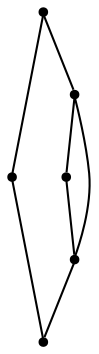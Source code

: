 graph {
  node [shape=point,comment="{\"directed\":false,\"doi\":\"10.1007/978-3-030-92931-2_8\",\"figure\":\"1 (3)\"}"]

  v0 [pos="1034.102255211333,357.8234956812479"]
  v1 [pos="1047.996133713072,246.66976028773615"]
  v2 [pos="916.4959853864024,325.5563301112237"]
  v3 [pos="799.0564443926753,364.52029140486013"]
  v4 [pos="850.1520907843956,288.9509615003726"]
  v5 [pos="718.343602220309,246.3238435349498"]

  v0 -- v1 [id="-1",pos="1034.102255211333,357.8234956812479 1047.996133713072,246.66976028773615 1047.996133713072,246.66976028773615 1047.996133713072,246.66976028773615"]
  v2 -- v0 [id="-2",pos="916.4959853864024,325.5563301112237 1034.102255211333,357.8234956812479 1034.102255211333,357.8234956812479 1034.102255211333,357.8234956812479"]
  v2 -- v3 [id="-3",pos="916.4959853864024,325.5563301112237 799.0564443926753,364.52029140486013 799.0564443926753,364.52029140486013 799.0564443926753,364.52029140486013"]
  v4 -- v5 [id="-4",pos="850.1520907843956,288.9509615003726 718.343602220309,246.3238435349498 718.343602220309,246.3238435349498 718.343602220309,246.3238435349498"]
  v3 -- v5 [id="-5",pos="799.0564443926753,364.52029140486013 718.343602220309,246.3238435349498 718.343602220309,246.3238435349498 718.343602220309,246.3238435349498"]
  v3 -- v4 [id="-6",pos="799.0564443926753,364.52029140486013 850.1520907843956,288.9509615003726 850.1520907843956,288.9509615003726 850.1520907843956,288.9509615003726"]
  v5 -- v1 [id="-7",pos="718.343602220309,246.3238435349498 1047.996133713072,246.66976028773615 1047.996133713072,246.66976028773615 1047.996133713072,246.66976028773615"]
}